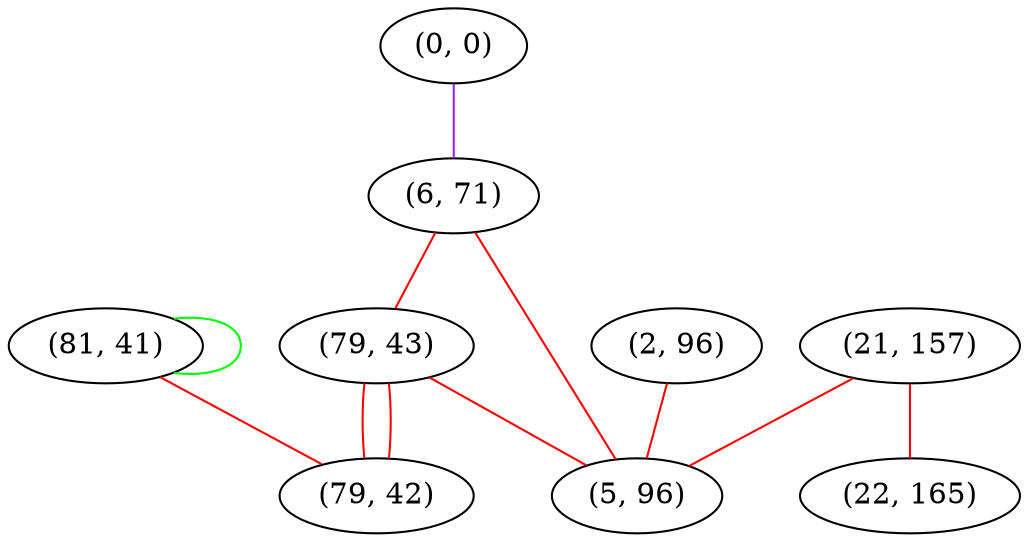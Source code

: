 graph "" {
"(0, 0)";
"(6, 71)";
"(81, 41)";
"(79, 43)";
"(21, 157)";
"(22, 165)";
"(2, 96)";
"(79, 42)";
"(5, 96)";
"(0, 0)" -- "(6, 71)"  [color=purple, key=0, weight=4];
"(6, 71)" -- "(79, 43)"  [color=red, key=0, weight=1];
"(6, 71)" -- "(5, 96)"  [color=red, key=0, weight=1];
"(81, 41)" -- "(81, 41)"  [color=green, key=0, weight=2];
"(81, 41)" -- "(79, 42)"  [color=red, key=0, weight=1];
"(79, 43)" -- "(79, 42)"  [color=red, key=0, weight=1];
"(79, 43)" -- "(79, 42)"  [color=red, key=1, weight=1];
"(79, 43)" -- "(5, 96)"  [color=red, key=0, weight=1];
"(21, 157)" -- "(22, 165)"  [color=red, key=0, weight=1];
"(21, 157)" -- "(5, 96)"  [color=red, key=0, weight=1];
"(2, 96)" -- "(5, 96)"  [color=red, key=0, weight=1];
}
